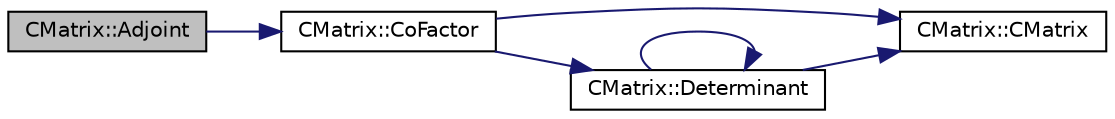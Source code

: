 digraph "CMatrix::Adjoint"
{
  edge [fontname="Helvetica",fontsize="10",labelfontname="Helvetica",labelfontsize="10"];
  node [fontname="Helvetica",fontsize="10",shape=record];
  rankdir="LR";
  Node1 [label="CMatrix::Adjoint",height=0.2,width=0.4,color="black", fillcolor="grey75", style="filled", fontcolor="black"];
  Node1 -> Node2 [color="midnightblue",fontsize="10",style="solid",fontname="Helvetica"];
  Node2 [label="CMatrix::CoFactor",height=0.2,width=0.4,color="black", fillcolor="white", style="filled",URL="$classCMatrix.html#acc5e18f7dac42418762e92ebd8d10840"];
  Node2 -> Node3 [color="midnightblue",fontsize="10",style="solid",fontname="Helvetica"];
  Node3 [label="CMatrix::CMatrix",height=0.2,width=0.4,color="black", fillcolor="white", style="filled",URL="$classCMatrix.html#a720aa6a48296f4414ac7f9021bc420c4"];
  Node2 -> Node4 [color="midnightblue",fontsize="10",style="solid",fontname="Helvetica"];
  Node4 [label="CMatrix::Determinant",height=0.2,width=0.4,color="black", fillcolor="white", style="filled",URL="$classCMatrix.html#a865ff8f610be372e666fbf24d5b73a3a"];
  Node4 -> Node3 [color="midnightblue",fontsize="10",style="solid",fontname="Helvetica"];
  Node4 -> Node4 [color="midnightblue",fontsize="10",style="solid",fontname="Helvetica"];
}
